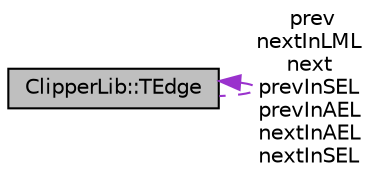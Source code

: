 digraph "ClipperLib::TEdge"
{
  edge [fontname="Helvetica",fontsize="10",labelfontname="Helvetica",labelfontsize="10"];
  node [fontname="Helvetica",fontsize="10",shape=record];
  Node1 [label="ClipperLib::TEdge",height=0.2,width=0.4,color="black", fillcolor="grey75", style="filled", fontcolor="black"];
  Node1 -> Node1 [dir="back",color="darkorchid3",fontsize="10",style="dashed",label=" prev\nnextInLML\nnext\nprevInSEL\nprevInAEL\nnextInAEL\nnextInSEL" ,fontname="Helvetica"];
}
